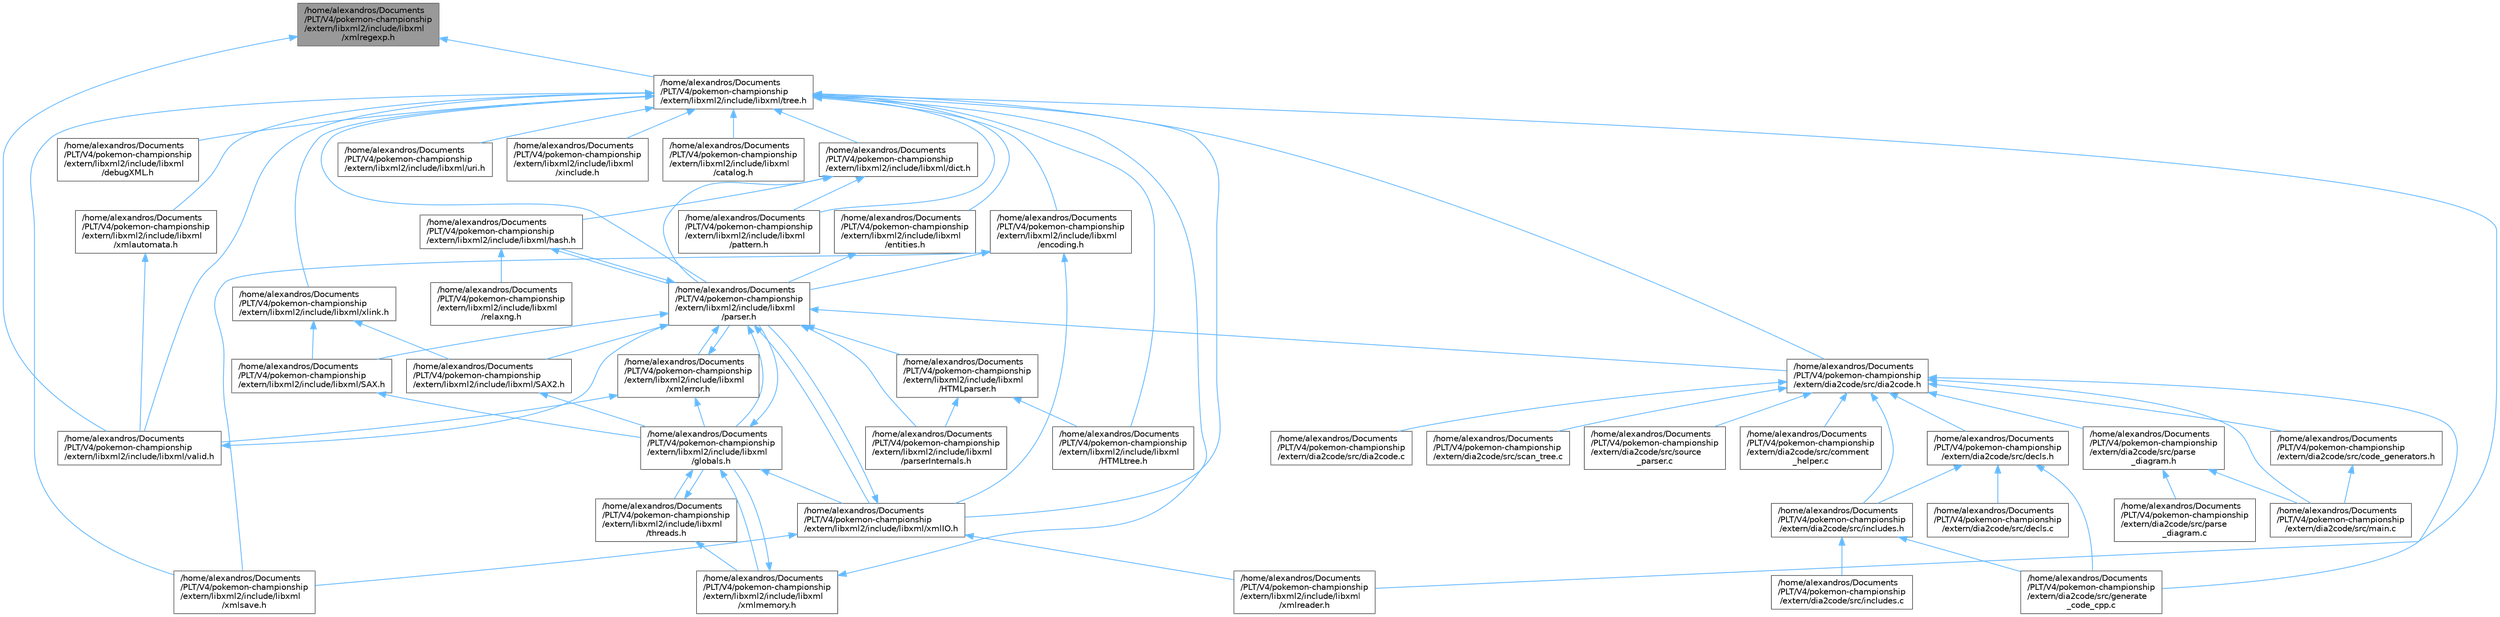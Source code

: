 digraph "/home/alexandros/Documents/PLT/V4/pokemon-championship/extern/libxml2/include/libxml/xmlregexp.h"
{
 // LATEX_PDF_SIZE
  bgcolor="transparent";
  edge [fontname=Helvetica,fontsize=10,labelfontname=Helvetica,labelfontsize=10];
  node [fontname=Helvetica,fontsize=10,shape=box,height=0.2,width=0.4];
  Node1 [label="/home/alexandros/Documents\l/PLT/V4/pokemon-championship\l/extern/libxml2/include/libxml\l/xmlregexp.h",height=0.2,width=0.4,color="gray40", fillcolor="grey60", style="filled", fontcolor="black",tooltip=" "];
  Node1 -> Node2 [dir="back",color="steelblue1",style="solid"];
  Node2 [label="/home/alexandros/Documents\l/PLT/V4/pokemon-championship\l/extern/libxml2/include/libxml/tree.h",height=0.2,width=0.4,color="grey40", fillcolor="white", style="filled",URL="$tree_8h.html",tooltip=" "];
  Node2 -> Node3 [dir="back",color="steelblue1",style="solid"];
  Node3 [label="/home/alexandros/Documents\l/PLT/V4/pokemon-championship\l/extern/dia2code/src/dia2code.h",height=0.2,width=0.4,color="grey40", fillcolor="white", style="filled",URL="$dia2code_8h.html",tooltip=" "];
  Node3 -> Node4 [dir="back",color="steelblue1",style="solid"];
  Node4 [label="/home/alexandros/Documents\l/PLT/V4/pokemon-championship\l/extern/dia2code/src/code_generators.h",height=0.2,width=0.4,color="grey40", fillcolor="white", style="filled",URL="$code__generators_8h.html",tooltip=" "];
  Node4 -> Node5 [dir="back",color="steelblue1",style="solid"];
  Node5 [label="/home/alexandros/Documents\l/PLT/V4/pokemon-championship\l/extern/dia2code/src/main.c",height=0.2,width=0.4,color="grey40", fillcolor="white", style="filled",URL="$main_8c.html",tooltip=" "];
  Node3 -> Node6 [dir="back",color="steelblue1",style="solid"];
  Node6 [label="/home/alexandros/Documents\l/PLT/V4/pokemon-championship\l/extern/dia2code/src/comment\l_helper.c",height=0.2,width=0.4,color="grey40", fillcolor="white", style="filled",URL="$comment__helper_8c.html",tooltip=" "];
  Node3 -> Node7 [dir="back",color="steelblue1",style="solid"];
  Node7 [label="/home/alexandros/Documents\l/PLT/V4/pokemon-championship\l/extern/dia2code/src/decls.h",height=0.2,width=0.4,color="grey40", fillcolor="white", style="filled",URL="$decls_8h.html",tooltip=" "];
  Node7 -> Node8 [dir="back",color="steelblue1",style="solid"];
  Node8 [label="/home/alexandros/Documents\l/PLT/V4/pokemon-championship\l/extern/dia2code/src/decls.c",height=0.2,width=0.4,color="grey40", fillcolor="white", style="filled",URL="$decls_8c.html",tooltip=" "];
  Node7 -> Node9 [dir="back",color="steelblue1",style="solid"];
  Node9 [label="/home/alexandros/Documents\l/PLT/V4/pokemon-championship\l/extern/dia2code/src/generate\l_code_cpp.c",height=0.2,width=0.4,color="grey40", fillcolor="white", style="filled",URL="$generate__code__cpp_8c.html",tooltip=" "];
  Node7 -> Node10 [dir="back",color="steelblue1",style="solid"];
  Node10 [label="/home/alexandros/Documents\l/PLT/V4/pokemon-championship\l/extern/dia2code/src/includes.h",height=0.2,width=0.4,color="grey40", fillcolor="white", style="filled",URL="$includes_8h.html",tooltip=" "];
  Node10 -> Node9 [dir="back",color="steelblue1",style="solid"];
  Node10 -> Node11 [dir="back",color="steelblue1",style="solid"];
  Node11 [label="/home/alexandros/Documents\l/PLT/V4/pokemon-championship\l/extern/dia2code/src/includes.c",height=0.2,width=0.4,color="grey40", fillcolor="white", style="filled",URL="$includes_8c.html",tooltip=" "];
  Node3 -> Node12 [dir="back",color="steelblue1",style="solid"];
  Node12 [label="/home/alexandros/Documents\l/PLT/V4/pokemon-championship\l/extern/dia2code/src/dia2code.c",height=0.2,width=0.4,color="grey40", fillcolor="white", style="filled",URL="$dia2code_8c.html",tooltip=" "];
  Node3 -> Node9 [dir="back",color="steelblue1",style="solid"];
  Node3 -> Node10 [dir="back",color="steelblue1",style="solid"];
  Node3 -> Node5 [dir="back",color="steelblue1",style="solid"];
  Node3 -> Node13 [dir="back",color="steelblue1",style="solid"];
  Node13 [label="/home/alexandros/Documents\l/PLT/V4/pokemon-championship\l/extern/dia2code/src/parse\l_diagram.h",height=0.2,width=0.4,color="grey40", fillcolor="white", style="filled",URL="$parse__diagram_8h.html",tooltip=" "];
  Node13 -> Node5 [dir="back",color="steelblue1",style="solid"];
  Node13 -> Node14 [dir="back",color="steelblue1",style="solid"];
  Node14 [label="/home/alexandros/Documents\l/PLT/V4/pokemon-championship\l/extern/dia2code/src/parse\l_diagram.c",height=0.2,width=0.4,color="grey40", fillcolor="white", style="filled",URL="$parse__diagram_8c.html",tooltip=" "];
  Node3 -> Node15 [dir="back",color="steelblue1",style="solid"];
  Node15 [label="/home/alexandros/Documents\l/PLT/V4/pokemon-championship\l/extern/dia2code/src/scan_tree.c",height=0.2,width=0.4,color="grey40", fillcolor="white", style="filled",URL="$scan__tree_8c.html",tooltip=" "];
  Node3 -> Node16 [dir="back",color="steelblue1",style="solid"];
  Node16 [label="/home/alexandros/Documents\l/PLT/V4/pokemon-championship\l/extern/dia2code/src/source\l_parser.c",height=0.2,width=0.4,color="grey40", fillcolor="white", style="filled",URL="$source__parser_8c.html",tooltip=" "];
  Node2 -> Node17 [dir="back",color="steelblue1",style="solid"];
  Node17 [label="/home/alexandros/Documents\l/PLT/V4/pokemon-championship\l/extern/libxml2/include/libxml\l/HTMLtree.h",height=0.2,width=0.4,color="grey40", fillcolor="white", style="filled",URL="$_h_t_m_ltree_8h.html",tooltip=" "];
  Node2 -> Node18 [dir="back",color="steelblue1",style="solid"];
  Node18 [label="/home/alexandros/Documents\l/PLT/V4/pokemon-championship\l/extern/libxml2/include/libxml\l/catalog.h",height=0.2,width=0.4,color="grey40", fillcolor="white", style="filled",URL="$catalog_8h.html",tooltip=" "];
  Node2 -> Node19 [dir="back",color="steelblue1",style="solid"];
  Node19 [label="/home/alexandros/Documents\l/PLT/V4/pokemon-championship\l/extern/libxml2/include/libxml\l/debugXML.h",height=0.2,width=0.4,color="grey40", fillcolor="white", style="filled",URL="$debug_x_m_l_8h.html",tooltip=" "];
  Node2 -> Node20 [dir="back",color="steelblue1",style="solid"];
  Node20 [label="/home/alexandros/Documents\l/PLT/V4/pokemon-championship\l/extern/libxml2/include/libxml/dict.h",height=0.2,width=0.4,color="grey40", fillcolor="white", style="filled",URL="$dict_8h.html",tooltip=" "];
  Node20 -> Node21 [dir="back",color="steelblue1",style="solid"];
  Node21 [label="/home/alexandros/Documents\l/PLT/V4/pokemon-championship\l/extern/libxml2/include/libxml/hash.h",height=0.2,width=0.4,color="grey40", fillcolor="white", style="filled",URL="$hash_8h.html",tooltip=" "];
  Node21 -> Node22 [dir="back",color="steelblue1",style="solid"];
  Node22 [label="/home/alexandros/Documents\l/PLT/V4/pokemon-championship\l/extern/libxml2/include/libxml\l/parser.h",height=0.2,width=0.4,color="grey40", fillcolor="white", style="filled",URL="$parser_8h.html",tooltip=" "];
  Node22 -> Node3 [dir="back",color="steelblue1",style="solid"];
  Node22 -> Node23 [dir="back",color="steelblue1",style="solid"];
  Node23 [label="/home/alexandros/Documents\l/PLT/V4/pokemon-championship\l/extern/libxml2/include/libxml\l/HTMLparser.h",height=0.2,width=0.4,color="grey40", fillcolor="white", style="filled",URL="$_h_t_m_lparser_8h.html",tooltip=" "];
  Node23 -> Node17 [dir="back",color="steelblue1",style="solid"];
  Node23 -> Node24 [dir="back",color="steelblue1",style="solid"];
  Node24 [label="/home/alexandros/Documents\l/PLT/V4/pokemon-championship\l/extern/libxml2/include/libxml\l/parserInternals.h",height=0.2,width=0.4,color="grey40", fillcolor="white", style="filled",URL="$parser_internals_8h.html",tooltip=" "];
  Node22 -> Node25 [dir="back",color="steelblue1",style="solid"];
  Node25 [label="/home/alexandros/Documents\l/PLT/V4/pokemon-championship\l/extern/libxml2/include/libxml/SAX.h",height=0.2,width=0.4,color="grey40", fillcolor="white", style="filled",URL="$_s_a_x_8h.html",tooltip=" "];
  Node25 -> Node26 [dir="back",color="steelblue1",style="solid"];
  Node26 [label="/home/alexandros/Documents\l/PLT/V4/pokemon-championship\l/extern/libxml2/include/libxml\l/globals.h",height=0.2,width=0.4,color="grey40", fillcolor="white", style="filled",URL="$globals_8h.html",tooltip=" "];
  Node26 -> Node22 [dir="back",color="steelblue1",style="solid"];
  Node26 -> Node27 [dir="back",color="steelblue1",style="solid"];
  Node27 [label="/home/alexandros/Documents\l/PLT/V4/pokemon-championship\l/extern/libxml2/include/libxml\l/threads.h",height=0.2,width=0.4,color="grey40", fillcolor="white", style="filled",URL="$threads_8h.html",tooltip=" "];
  Node27 -> Node26 [dir="back",color="steelblue1",style="solid"];
  Node27 -> Node28 [dir="back",color="steelblue1",style="solid"];
  Node28 [label="/home/alexandros/Documents\l/PLT/V4/pokemon-championship\l/extern/libxml2/include/libxml\l/xmlmemory.h",height=0.2,width=0.4,color="grey40", fillcolor="white", style="filled",URL="$xmlmemory_8h.html",tooltip=" "];
  Node28 -> Node26 [dir="back",color="steelblue1",style="solid"];
  Node28 -> Node2 [dir="back",color="steelblue1",style="solid"];
  Node26 -> Node29 [dir="back",color="steelblue1",style="solid"];
  Node29 [label="/home/alexandros/Documents\l/PLT/V4/pokemon-championship\l/extern/libxml2/include/libxml/xmlIO.h",height=0.2,width=0.4,color="grey40", fillcolor="white", style="filled",URL="$xml_i_o_8h.html",tooltip=" "];
  Node29 -> Node22 [dir="back",color="steelblue1",style="solid"];
  Node29 -> Node30 [dir="back",color="steelblue1",style="solid"];
  Node30 [label="/home/alexandros/Documents\l/PLT/V4/pokemon-championship\l/extern/libxml2/include/libxml\l/xmlreader.h",height=0.2,width=0.4,color="grey40", fillcolor="white", style="filled",URL="$xmlreader_8h.html",tooltip=" "];
  Node29 -> Node31 [dir="back",color="steelblue1",style="solid"];
  Node31 [label="/home/alexandros/Documents\l/PLT/V4/pokemon-championship\l/extern/libxml2/include/libxml\l/xmlsave.h",height=0.2,width=0.4,color="grey40", fillcolor="white", style="filled",URL="$xmlsave_8h.html",tooltip=" "];
  Node26 -> Node28 [dir="back",color="steelblue1",style="solid"];
  Node22 -> Node32 [dir="back",color="steelblue1",style="solid"];
  Node32 [label="/home/alexandros/Documents\l/PLT/V4/pokemon-championship\l/extern/libxml2/include/libxml/SAX2.h",height=0.2,width=0.4,color="grey40", fillcolor="white", style="filled",URL="$_s_a_x2_8h.html",tooltip=" "];
  Node32 -> Node26 [dir="back",color="steelblue1",style="solid"];
  Node22 -> Node26 [dir="back",color="steelblue1",style="solid"];
  Node22 -> Node21 [dir="back",color="steelblue1",style="solid"];
  Node22 -> Node24 [dir="back",color="steelblue1",style="solid"];
  Node22 -> Node29 [dir="back",color="steelblue1",style="solid"];
  Node22 -> Node33 [dir="back",color="steelblue1",style="solid"];
  Node33 [label="/home/alexandros/Documents\l/PLT/V4/pokemon-championship\l/extern/libxml2/include/libxml\l/xmlerror.h",height=0.2,width=0.4,color="grey40", fillcolor="white", style="filled",URL="$xmlerror_8h.html",tooltip=" "];
  Node33 -> Node26 [dir="back",color="steelblue1",style="solid"];
  Node33 -> Node22 [dir="back",color="steelblue1",style="solid"];
  Node33 -> Node34 [dir="back",color="steelblue1",style="solid"];
  Node34 [label="/home/alexandros/Documents\l/PLT/V4/pokemon-championship\l/extern/libxml2/include/libxml/valid.h",height=0.2,width=0.4,color="grey40", fillcolor="white", style="filled",URL="$valid_8h.html",tooltip=" "];
  Node34 -> Node22 [dir="back",color="steelblue1",style="solid"];
  Node21 -> Node35 [dir="back",color="steelblue1",style="solid"];
  Node35 [label="/home/alexandros/Documents\l/PLT/V4/pokemon-championship\l/extern/libxml2/include/libxml\l/relaxng.h",height=0.2,width=0.4,color="grey40", fillcolor="white", style="filled",URL="$relaxng_8h.html",tooltip=" "];
  Node20 -> Node22 [dir="back",color="steelblue1",style="solid"];
  Node20 -> Node36 [dir="back",color="steelblue1",style="solid"];
  Node36 [label="/home/alexandros/Documents\l/PLT/V4/pokemon-championship\l/extern/libxml2/include/libxml\l/pattern.h",height=0.2,width=0.4,color="grey40", fillcolor="white", style="filled",URL="$pattern_8h.html",tooltip=" "];
  Node2 -> Node37 [dir="back",color="steelblue1",style="solid"];
  Node37 [label="/home/alexandros/Documents\l/PLT/V4/pokemon-championship\l/extern/libxml2/include/libxml\l/encoding.h",height=0.2,width=0.4,color="grey40", fillcolor="white", style="filled",URL="$encoding_8h.html",tooltip=" "];
  Node37 -> Node22 [dir="back",color="steelblue1",style="solid"];
  Node37 -> Node29 [dir="back",color="steelblue1",style="solid"];
  Node37 -> Node31 [dir="back",color="steelblue1",style="solid"];
  Node2 -> Node38 [dir="back",color="steelblue1",style="solid"];
  Node38 [label="/home/alexandros/Documents\l/PLT/V4/pokemon-championship\l/extern/libxml2/include/libxml\l/entities.h",height=0.2,width=0.4,color="grey40", fillcolor="white", style="filled",URL="$entities_8h.html",tooltip=" "];
  Node38 -> Node22 [dir="back",color="steelblue1",style="solid"];
  Node2 -> Node22 [dir="back",color="steelblue1",style="solid"];
  Node2 -> Node36 [dir="back",color="steelblue1",style="solid"];
  Node2 -> Node39 [dir="back",color="steelblue1",style="solid"];
  Node39 [label="/home/alexandros/Documents\l/PLT/V4/pokemon-championship\l/extern/libxml2/include/libxml/uri.h",height=0.2,width=0.4,color="grey40", fillcolor="white", style="filled",URL="$uri_8h.html",tooltip=" "];
  Node2 -> Node34 [dir="back",color="steelblue1",style="solid"];
  Node2 -> Node40 [dir="back",color="steelblue1",style="solid"];
  Node40 [label="/home/alexandros/Documents\l/PLT/V4/pokemon-championship\l/extern/libxml2/include/libxml\l/xinclude.h",height=0.2,width=0.4,color="grey40", fillcolor="white", style="filled",URL="$xinclude_8h.html",tooltip=" "];
  Node2 -> Node41 [dir="back",color="steelblue1",style="solid"];
  Node41 [label="/home/alexandros/Documents\l/PLT/V4/pokemon-championship\l/extern/libxml2/include/libxml/xlink.h",height=0.2,width=0.4,color="grey40", fillcolor="white", style="filled",URL="$xlink_8h.html",tooltip=" "];
  Node41 -> Node25 [dir="back",color="steelblue1",style="solid"];
  Node41 -> Node32 [dir="back",color="steelblue1",style="solid"];
  Node2 -> Node29 [dir="back",color="steelblue1",style="solid"];
  Node2 -> Node42 [dir="back",color="steelblue1",style="solid"];
  Node42 [label="/home/alexandros/Documents\l/PLT/V4/pokemon-championship\l/extern/libxml2/include/libxml\l/xmlautomata.h",height=0.2,width=0.4,color="grey40", fillcolor="white", style="filled",URL="$xmlautomata_8h.html",tooltip=" "];
  Node42 -> Node34 [dir="back",color="steelblue1",style="solid"];
  Node2 -> Node30 [dir="back",color="steelblue1",style="solid"];
  Node2 -> Node31 [dir="back",color="steelblue1",style="solid"];
  Node1 -> Node34 [dir="back",color="steelblue1",style="solid"];
}
